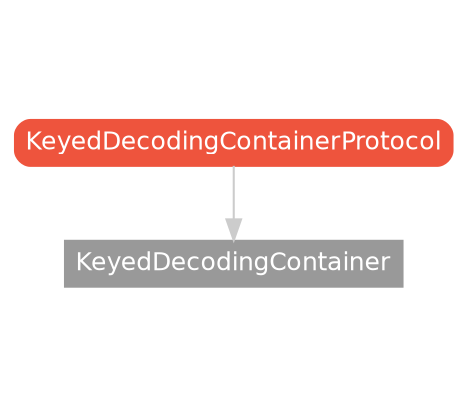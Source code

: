 strict digraph "KeyedDecodingContainerProtocol - Type Hierarchy - SwiftDoc.org" {
    pad="0.1,0.8"
    node [shape=box, style="filled,rounded", color="#999999", fillcolor="#999999", fontcolor=white, fontname=Helvetica, fontnames="Helvetica,sansserif", fontsize=12, margin="0.07,0.05", height="0.3"]
    edge [color="#cccccc"]
    "KeyedDecodingContainer" [URL="/type/KeyedDecodingContainer/hierarchy/", style=filled]
    "KeyedDecodingContainerProtocol" [URL="/protocol/KeyedDecodingContainerProtocol/", style="filled,rounded", fillcolor="#ee543d", color="#ee543d"]    "KeyedDecodingContainerProtocol" -> "KeyedDecodingContainer"
    subgraph Types {
        rank = max; "KeyedDecodingContainer";
    }
}